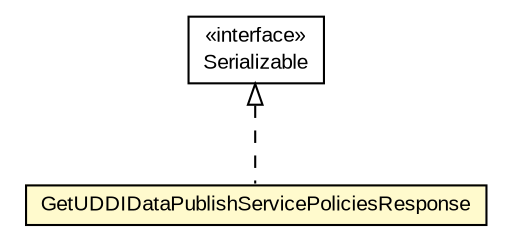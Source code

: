 #!/usr/local/bin/dot
#
# Class diagram 
# Generated by UMLGraph version R5_6-24-gf6e263 (http://www.umlgraph.org/)
#

digraph G {
	edge [fontname="arial",fontsize=10,labelfontname="arial",labelfontsize=10];
	node [fontname="arial",fontsize=10,shape=plaintext];
	nodesep=0.25;
	ranksep=0.5;
	// org.miloss.fgsms.services.interfaces.policyconfiguration.GetUDDIDataPublishServicePoliciesResponse
	c253243 [label=<<table title="org.miloss.fgsms.services.interfaces.policyconfiguration.GetUDDIDataPublishServicePoliciesResponse" border="0" cellborder="1" cellspacing="0" cellpadding="2" port="p" bgcolor="lemonChiffon" href="./GetUDDIDataPublishServicePoliciesResponse.html">
		<tr><td><table border="0" cellspacing="0" cellpadding="1">
<tr><td align="center" balign="center"> GetUDDIDataPublishServicePoliciesResponse </td></tr>
		</table></td></tr>
		</table>>, URL="./GetUDDIDataPublishServicePoliciesResponse.html", fontname="arial", fontcolor="black", fontsize=10.0];
	//org.miloss.fgsms.services.interfaces.policyconfiguration.GetUDDIDataPublishServicePoliciesResponse implements java.io.Serializable
	c253536:p -> c253243:p [dir=back,arrowtail=empty,style=dashed];
	// java.io.Serializable
	c253536 [label=<<table title="java.io.Serializable" border="0" cellborder="1" cellspacing="0" cellpadding="2" port="p" href="http://java.sun.com/j2se/1.4.2/docs/api/java/io/Serializable.html">
		<tr><td><table border="0" cellspacing="0" cellpadding="1">
<tr><td align="center" balign="center"> &#171;interface&#187; </td></tr>
<tr><td align="center" balign="center"> Serializable </td></tr>
		</table></td></tr>
		</table>>, URL="http://java.sun.com/j2se/1.4.2/docs/api/java/io/Serializable.html", fontname="arial", fontcolor="black", fontsize=10.0];
}

